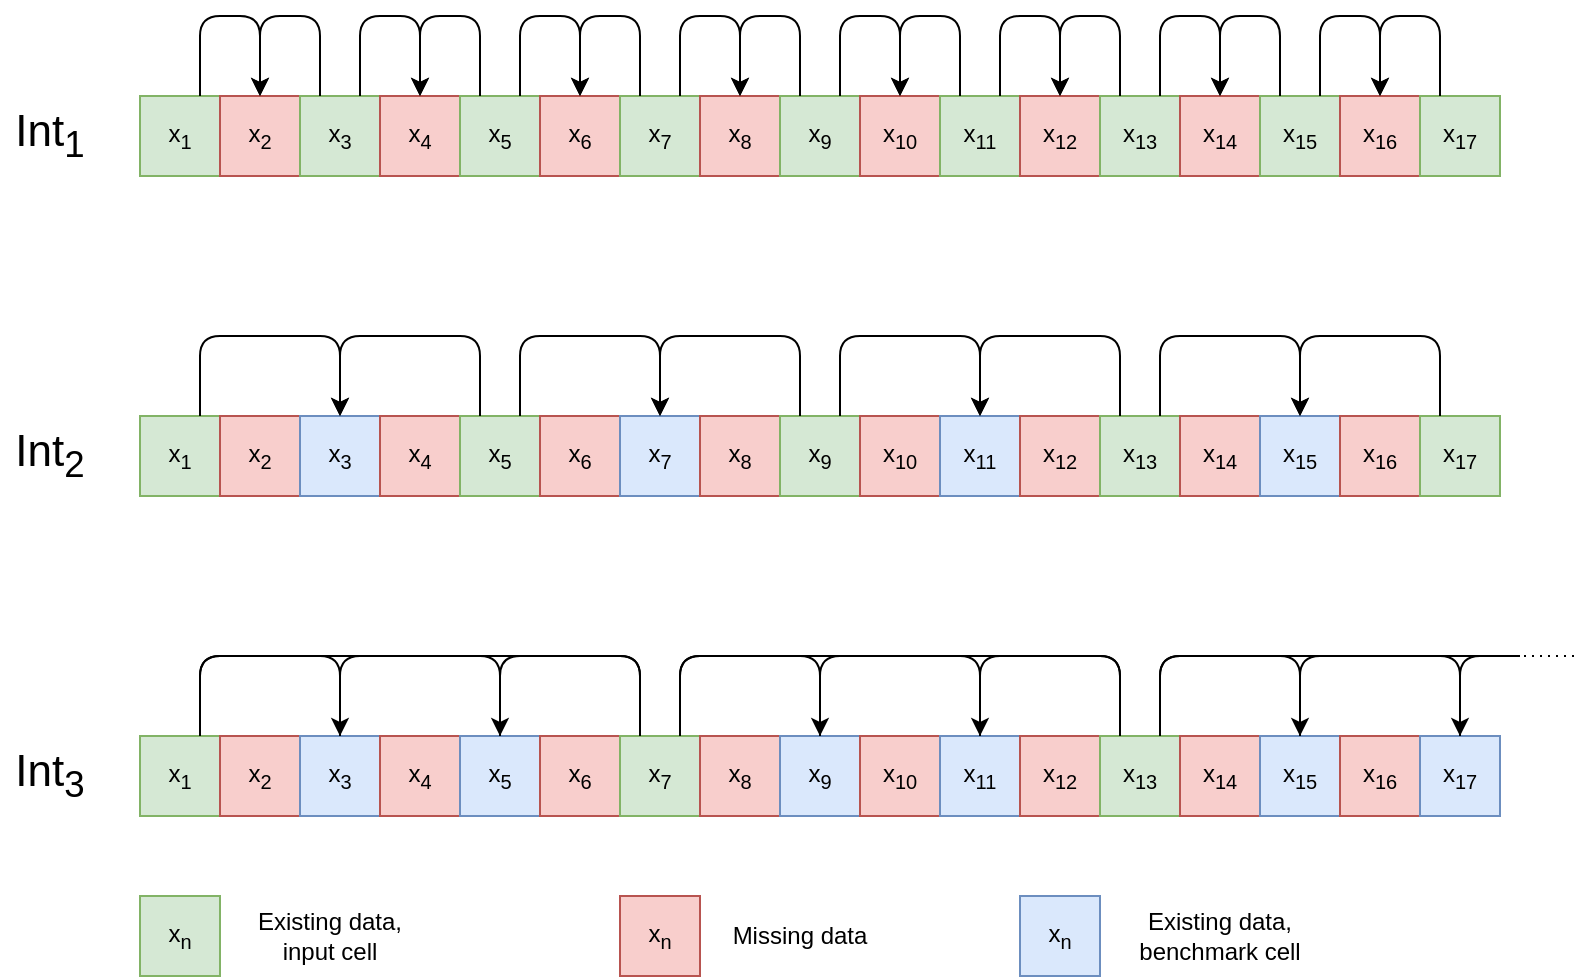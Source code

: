 <mxfile version="13.6.9" type="github">
  <diagram id="dp9czsK7ot9Na1DZZS66" name="Page-1">
    <mxGraphModel dx="1185" dy="736" grid="1" gridSize="10" guides="1" tooltips="1" connect="1" arrows="1" fold="1" page="1" pageScale="1" pageWidth="850" pageHeight="1100" math="0" shadow="0">
      <root>
        <mxCell id="0" />
        <mxCell id="1" parent="0" />
        <mxCell id="3GAu-c_WU69IqrAmxZl3-1" value="x&lt;sub&gt;1&lt;/sub&gt;" style="rounded=0;whiteSpace=wrap;html=1;fillColor=#d5e8d4;strokeColor=#82b366;" vertex="1" parent="1">
          <mxGeometry x="80" y="80" width="40" height="40" as="geometry" />
        </mxCell>
        <mxCell id="3GAu-c_WU69IqrAmxZl3-2" value="x&lt;sub&gt;2&lt;/sub&gt;" style="rounded=0;whiteSpace=wrap;html=1;fillColor=#f8cecc;strokeColor=#b85450;" vertex="1" parent="1">
          <mxGeometry x="120" y="80" width="40" height="40" as="geometry" />
        </mxCell>
        <mxCell id="3GAu-c_WU69IqrAmxZl3-3" value="x&lt;sub&gt;3&lt;/sub&gt;" style="rounded=0;whiteSpace=wrap;html=1;fillColor=#d5e8d4;strokeColor=#82b366;" vertex="1" parent="1">
          <mxGeometry x="160" y="80" width="40" height="40" as="geometry" />
        </mxCell>
        <mxCell id="3GAu-c_WU69IqrAmxZl3-4" value="x&lt;sub&gt;4&lt;/sub&gt;" style="rounded=0;whiteSpace=wrap;html=1;fillColor=#f8cecc;strokeColor=#b85450;" vertex="1" parent="1">
          <mxGeometry x="200" y="80" width="40" height="40" as="geometry" />
        </mxCell>
        <mxCell id="3GAu-c_WU69IqrAmxZl3-5" value="x&lt;sub&gt;5&lt;/sub&gt;" style="rounded=0;whiteSpace=wrap;html=1;fillColor=#d5e8d4;strokeColor=#82b366;" vertex="1" parent="1">
          <mxGeometry x="240" y="80" width="40" height="40" as="geometry" />
        </mxCell>
        <mxCell id="3GAu-c_WU69IqrAmxZl3-6" value="x&lt;sub&gt;6&lt;/sub&gt;" style="rounded=0;whiteSpace=wrap;html=1;fillColor=#f8cecc;strokeColor=#b85450;" vertex="1" parent="1">
          <mxGeometry x="280" y="80" width="40" height="40" as="geometry" />
        </mxCell>
        <mxCell id="3GAu-c_WU69IqrAmxZl3-7" value="x&lt;sub&gt;7&lt;/sub&gt;" style="rounded=0;whiteSpace=wrap;html=1;fillColor=#d5e8d4;strokeColor=#82b366;" vertex="1" parent="1">
          <mxGeometry x="320" y="80" width="40" height="40" as="geometry" />
        </mxCell>
        <mxCell id="3GAu-c_WU69IqrAmxZl3-8" value="x&lt;sub&gt;8&lt;/sub&gt;" style="rounded=0;whiteSpace=wrap;html=1;fillColor=#f8cecc;strokeColor=#b85450;" vertex="1" parent="1">
          <mxGeometry x="360" y="80" width="40" height="40" as="geometry" />
        </mxCell>
        <mxCell id="3GAu-c_WU69IqrAmxZl3-9" value="x&lt;sub&gt;9&lt;/sub&gt;" style="rounded=0;whiteSpace=wrap;html=1;fillColor=#d5e8d4;strokeColor=#82b366;" vertex="1" parent="1">
          <mxGeometry x="400" y="80" width="40" height="40" as="geometry" />
        </mxCell>
        <mxCell id="3GAu-c_WU69IqrAmxZl3-10" value="x&lt;sub&gt;10&lt;/sub&gt;" style="rounded=0;whiteSpace=wrap;html=1;fillColor=#f8cecc;strokeColor=#b85450;" vertex="1" parent="1">
          <mxGeometry x="440" y="80" width="40" height="40" as="geometry" />
        </mxCell>
        <mxCell id="3GAu-c_WU69IqrAmxZl3-11" value="x&lt;sub&gt;11&lt;/sub&gt;" style="rounded=0;whiteSpace=wrap;html=1;fillColor=#d5e8d4;strokeColor=#82b366;" vertex="1" parent="1">
          <mxGeometry x="480" y="80" width="40" height="40" as="geometry" />
        </mxCell>
        <mxCell id="3GAu-c_WU69IqrAmxZl3-12" value="x&lt;sub&gt;12&lt;/sub&gt;" style="rounded=0;whiteSpace=wrap;html=1;fillColor=#f8cecc;strokeColor=#b85450;" vertex="1" parent="1">
          <mxGeometry x="520" y="80" width="40" height="40" as="geometry" />
        </mxCell>
        <mxCell id="3GAu-c_WU69IqrAmxZl3-13" value="x&lt;sub&gt;13&lt;/sub&gt;" style="rounded=0;whiteSpace=wrap;html=1;fillColor=#d5e8d4;strokeColor=#82b366;" vertex="1" parent="1">
          <mxGeometry x="560" y="80" width="40" height="40" as="geometry" />
        </mxCell>
        <mxCell id="3GAu-c_WU69IqrAmxZl3-14" value="x&lt;sub&gt;14&lt;/sub&gt;" style="rounded=0;whiteSpace=wrap;html=1;fillColor=#f8cecc;strokeColor=#b85450;" vertex="1" parent="1">
          <mxGeometry x="600" y="80" width="40" height="40" as="geometry" />
        </mxCell>
        <mxCell id="3GAu-c_WU69IqrAmxZl3-15" value="x&lt;sub&gt;15&lt;/sub&gt;" style="rounded=0;whiteSpace=wrap;html=1;fillColor=#d5e8d4;strokeColor=#82b366;" vertex="1" parent="1">
          <mxGeometry x="640" y="80" width="40" height="40" as="geometry" />
        </mxCell>
        <mxCell id="3GAu-c_WU69IqrAmxZl3-20" value="" style="endArrow=classic;startArrow=none;html=1;startFill=0;endFill=1;exitX=0.75;exitY=0;exitDx=0;exitDy=0;" edge="1" parent="1" source="3GAu-c_WU69IqrAmxZl3-1">
          <mxGeometry width="50" height="50" relative="1" as="geometry">
            <mxPoint x="100" y="80" as="sourcePoint" />
            <mxPoint x="140" y="80" as="targetPoint" />
            <Array as="points">
              <mxPoint x="110" y="40" />
              <mxPoint x="140" y="40" />
            </Array>
          </mxGeometry>
        </mxCell>
        <mxCell id="3GAu-c_WU69IqrAmxZl3-21" value="" style="endArrow=none;startArrow=classic;html=1;startFill=1;endFill=0;entryX=0.25;entryY=0;entryDx=0;entryDy=0;" edge="1" parent="1" target="3GAu-c_WU69IqrAmxZl3-3">
          <mxGeometry width="50" height="50" relative="1" as="geometry">
            <mxPoint x="140" y="80" as="sourcePoint" />
            <mxPoint x="180" y="80" as="targetPoint" />
            <Array as="points">
              <mxPoint x="140" y="40" />
              <mxPoint x="170" y="40" />
            </Array>
          </mxGeometry>
        </mxCell>
        <mxCell id="3GAu-c_WU69IqrAmxZl3-22" value="" style="endArrow=classic;startArrow=none;html=1;startFill=0;endFill=1;exitX=0.75;exitY=0;exitDx=0;exitDy=0;" edge="1" parent="1">
          <mxGeometry width="50" height="50" relative="1" as="geometry">
            <mxPoint x="190" y="80" as="sourcePoint" />
            <mxPoint x="220" y="80" as="targetPoint" />
            <Array as="points">
              <mxPoint x="190" y="40" />
              <mxPoint x="220" y="40" />
            </Array>
          </mxGeometry>
        </mxCell>
        <mxCell id="3GAu-c_WU69IqrAmxZl3-23" value="" style="endArrow=none;startArrow=classic;html=1;startFill=1;endFill=0;entryX=0.25;entryY=0;entryDx=0;entryDy=0;" edge="1" parent="1">
          <mxGeometry width="50" height="50" relative="1" as="geometry">
            <mxPoint x="220" y="80" as="sourcePoint" />
            <mxPoint x="250.0" y="80" as="targetPoint" />
            <Array as="points">
              <mxPoint x="220" y="40" />
              <mxPoint x="250" y="40" />
            </Array>
          </mxGeometry>
        </mxCell>
        <mxCell id="3GAu-c_WU69IqrAmxZl3-24" value="" style="endArrow=classic;startArrow=none;html=1;startFill=0;endFill=1;exitX=0.75;exitY=0;exitDx=0;exitDy=0;" edge="1" parent="1">
          <mxGeometry width="50" height="50" relative="1" as="geometry">
            <mxPoint x="270" y="80" as="sourcePoint" />
            <mxPoint x="300" y="80" as="targetPoint" />
            <Array as="points">
              <mxPoint x="270" y="40" />
              <mxPoint x="300" y="40" />
            </Array>
          </mxGeometry>
        </mxCell>
        <mxCell id="3GAu-c_WU69IqrAmxZl3-25" value="" style="endArrow=none;startArrow=classic;html=1;startFill=1;endFill=0;entryX=0.25;entryY=0;entryDx=0;entryDy=0;" edge="1" parent="1">
          <mxGeometry width="50" height="50" relative="1" as="geometry">
            <mxPoint x="300" y="80" as="sourcePoint" />
            <mxPoint x="330.0" y="80" as="targetPoint" />
            <Array as="points">
              <mxPoint x="300" y="40" />
              <mxPoint x="330" y="40" />
            </Array>
          </mxGeometry>
        </mxCell>
        <mxCell id="3GAu-c_WU69IqrAmxZl3-26" value="" style="endArrow=classic;startArrow=none;html=1;startFill=0;endFill=1;exitX=0.75;exitY=0;exitDx=0;exitDy=0;" edge="1" parent="1">
          <mxGeometry width="50" height="50" relative="1" as="geometry">
            <mxPoint x="350" y="80" as="sourcePoint" />
            <mxPoint x="380" y="80" as="targetPoint" />
            <Array as="points">
              <mxPoint x="350" y="40" />
              <mxPoint x="380" y="40" />
            </Array>
          </mxGeometry>
        </mxCell>
        <mxCell id="3GAu-c_WU69IqrAmxZl3-27" value="" style="endArrow=none;startArrow=classic;html=1;startFill=1;endFill=0;entryX=0.25;entryY=0;entryDx=0;entryDy=0;" edge="1" parent="1">
          <mxGeometry width="50" height="50" relative="1" as="geometry">
            <mxPoint x="380" y="80" as="sourcePoint" />
            <mxPoint x="410.0" y="80" as="targetPoint" />
            <Array as="points">
              <mxPoint x="380" y="40" />
              <mxPoint x="410" y="40" />
            </Array>
          </mxGeometry>
        </mxCell>
        <mxCell id="3GAu-c_WU69IqrAmxZl3-28" value="" style="endArrow=classic;startArrow=none;html=1;startFill=0;endFill=1;exitX=0.75;exitY=0;exitDx=0;exitDy=0;" edge="1" parent="1">
          <mxGeometry width="50" height="50" relative="1" as="geometry">
            <mxPoint x="430" y="80" as="sourcePoint" />
            <mxPoint x="460" y="80" as="targetPoint" />
            <Array as="points">
              <mxPoint x="430" y="40" />
              <mxPoint x="460" y="40" />
            </Array>
          </mxGeometry>
        </mxCell>
        <mxCell id="3GAu-c_WU69IqrAmxZl3-29" value="" style="endArrow=none;startArrow=classic;html=1;startFill=1;endFill=0;entryX=0.25;entryY=0;entryDx=0;entryDy=0;" edge="1" parent="1">
          <mxGeometry width="50" height="50" relative="1" as="geometry">
            <mxPoint x="460" y="80" as="sourcePoint" />
            <mxPoint x="490.0" y="80" as="targetPoint" />
            <Array as="points">
              <mxPoint x="460" y="40" />
              <mxPoint x="490" y="40" />
            </Array>
          </mxGeometry>
        </mxCell>
        <mxCell id="3GAu-c_WU69IqrAmxZl3-30" value="" style="endArrow=classic;startArrow=none;html=1;startFill=0;endFill=1;exitX=0.75;exitY=0;exitDx=0;exitDy=0;" edge="1" parent="1">
          <mxGeometry width="50" height="50" relative="1" as="geometry">
            <mxPoint x="510" y="80" as="sourcePoint" />
            <mxPoint x="540" y="80" as="targetPoint" />
            <Array as="points">
              <mxPoint x="510" y="40" />
              <mxPoint x="540" y="40" />
            </Array>
          </mxGeometry>
        </mxCell>
        <mxCell id="3GAu-c_WU69IqrAmxZl3-31" value="" style="endArrow=none;startArrow=classic;html=1;startFill=1;endFill=0;entryX=0.25;entryY=0;entryDx=0;entryDy=0;" edge="1" parent="1">
          <mxGeometry width="50" height="50" relative="1" as="geometry">
            <mxPoint x="540" y="80" as="sourcePoint" />
            <mxPoint x="570" y="80" as="targetPoint" />
            <Array as="points">
              <mxPoint x="540" y="40" />
              <mxPoint x="570" y="40" />
            </Array>
          </mxGeometry>
        </mxCell>
        <mxCell id="3GAu-c_WU69IqrAmxZl3-32" value="" style="endArrow=classic;startArrow=none;html=1;startFill=0;endFill=1;exitX=0.75;exitY=0;exitDx=0;exitDy=0;" edge="1" parent="1">
          <mxGeometry width="50" height="50" relative="1" as="geometry">
            <mxPoint x="590" y="80" as="sourcePoint" />
            <mxPoint x="620" y="80" as="targetPoint" />
            <Array as="points">
              <mxPoint x="590" y="40" />
              <mxPoint x="620" y="40" />
            </Array>
          </mxGeometry>
        </mxCell>
        <mxCell id="3GAu-c_WU69IqrAmxZl3-33" value="" style="endArrow=none;startArrow=classic;html=1;startFill=1;endFill=0;entryX=0.25;entryY=0;entryDx=0;entryDy=0;" edge="1" parent="1">
          <mxGeometry width="50" height="50" relative="1" as="geometry">
            <mxPoint x="620" y="80" as="sourcePoint" />
            <mxPoint x="650" y="80" as="targetPoint" />
            <Array as="points">
              <mxPoint x="620" y="40" />
              <mxPoint x="650" y="40" />
            </Array>
          </mxGeometry>
        </mxCell>
        <mxCell id="3GAu-c_WU69IqrAmxZl3-42" value="x&lt;sub&gt;16&lt;/sub&gt;" style="rounded=0;whiteSpace=wrap;html=1;fillColor=#f8cecc;strokeColor=#b85450;" vertex="1" parent="1">
          <mxGeometry x="680" y="80" width="40" height="40" as="geometry" />
        </mxCell>
        <mxCell id="3GAu-c_WU69IqrAmxZl3-44" value="x&lt;sub&gt;17&lt;/sub&gt;" style="rounded=0;whiteSpace=wrap;html=1;fillColor=#d5e8d4;strokeColor=#82b366;" vertex="1" parent="1">
          <mxGeometry x="720" y="80" width="40" height="40" as="geometry" />
        </mxCell>
        <mxCell id="3GAu-c_WU69IqrAmxZl3-45" value="" style="endArrow=classic;startArrow=none;html=1;startFill=0;endFill=1;exitX=0.75;exitY=0;exitDx=0;exitDy=0;" edge="1" parent="1">
          <mxGeometry width="50" height="50" relative="1" as="geometry">
            <mxPoint x="670" y="80" as="sourcePoint" />
            <mxPoint x="700" y="80" as="targetPoint" />
            <Array as="points">
              <mxPoint x="670" y="40" />
              <mxPoint x="700" y="40" />
            </Array>
          </mxGeometry>
        </mxCell>
        <mxCell id="3GAu-c_WU69IqrAmxZl3-46" value="" style="endArrow=none;startArrow=classic;html=1;startFill=1;endFill=0;entryX=0.25;entryY=0;entryDx=0;entryDy=0;" edge="1" parent="1">
          <mxGeometry width="50" height="50" relative="1" as="geometry">
            <mxPoint x="700" y="80" as="sourcePoint" />
            <mxPoint x="730" y="80" as="targetPoint" />
            <Array as="points">
              <mxPoint x="700" y="40" />
              <mxPoint x="730" y="40" />
            </Array>
          </mxGeometry>
        </mxCell>
        <mxCell id="3GAu-c_WU69IqrAmxZl3-52" value="x&lt;sub&gt;1&lt;/sub&gt;" style="rounded=0;whiteSpace=wrap;html=1;fillColor=#d5e8d4;strokeColor=#82b366;" vertex="1" parent="1">
          <mxGeometry x="80" y="240" width="40" height="40" as="geometry" />
        </mxCell>
        <mxCell id="3GAu-c_WU69IqrAmxZl3-53" value="x&lt;sub&gt;2&lt;/sub&gt;" style="rounded=0;whiteSpace=wrap;html=1;fillColor=#f8cecc;strokeColor=#b85450;" vertex="1" parent="1">
          <mxGeometry x="120" y="240" width="40" height="40" as="geometry" />
        </mxCell>
        <mxCell id="3GAu-c_WU69IqrAmxZl3-54" value="x&lt;sub&gt;3&lt;/sub&gt;" style="rounded=0;whiteSpace=wrap;html=1;fillColor=#dae8fc;strokeColor=#6c8ebf;" vertex="1" parent="1">
          <mxGeometry x="160" y="240" width="40" height="40" as="geometry" />
        </mxCell>
        <mxCell id="3GAu-c_WU69IqrAmxZl3-55" value="x&lt;sub&gt;4&lt;/sub&gt;" style="rounded=0;whiteSpace=wrap;html=1;fillColor=#f8cecc;strokeColor=#b85450;" vertex="1" parent="1">
          <mxGeometry x="200" y="240" width="40" height="40" as="geometry" />
        </mxCell>
        <mxCell id="3GAu-c_WU69IqrAmxZl3-56" value="x&lt;sub&gt;5&lt;/sub&gt;" style="rounded=0;whiteSpace=wrap;html=1;fillColor=#d5e8d4;strokeColor=#82b366;" vertex="1" parent="1">
          <mxGeometry x="240" y="240" width="40" height="40" as="geometry" />
        </mxCell>
        <mxCell id="3GAu-c_WU69IqrAmxZl3-57" value="x&lt;sub&gt;6&lt;/sub&gt;" style="rounded=0;whiteSpace=wrap;html=1;fillColor=#f8cecc;strokeColor=#b85450;" vertex="1" parent="1">
          <mxGeometry x="280" y="240" width="40" height="40" as="geometry" />
        </mxCell>
        <mxCell id="3GAu-c_WU69IqrAmxZl3-58" value="x&lt;sub&gt;7&lt;/sub&gt;" style="rounded=0;whiteSpace=wrap;html=1;fillColor=#dae8fc;strokeColor=#6c8ebf;" vertex="1" parent="1">
          <mxGeometry x="320" y="240" width="40" height="40" as="geometry" />
        </mxCell>
        <mxCell id="3GAu-c_WU69IqrAmxZl3-59" value="x&lt;sub&gt;8&lt;/sub&gt;" style="rounded=0;whiteSpace=wrap;html=1;fillColor=#f8cecc;strokeColor=#b85450;" vertex="1" parent="1">
          <mxGeometry x="360" y="240" width="40" height="40" as="geometry" />
        </mxCell>
        <mxCell id="3GAu-c_WU69IqrAmxZl3-60" value="x&lt;sub&gt;9&lt;/sub&gt;" style="rounded=0;whiteSpace=wrap;html=1;fillColor=#d5e8d4;strokeColor=#82b366;" vertex="1" parent="1">
          <mxGeometry x="400" y="240" width="40" height="40" as="geometry" />
        </mxCell>
        <mxCell id="3GAu-c_WU69IqrAmxZl3-61" value="x&lt;sub&gt;10&lt;/sub&gt;" style="rounded=0;whiteSpace=wrap;html=1;fillColor=#f8cecc;strokeColor=#b85450;" vertex="1" parent="1">
          <mxGeometry x="440" y="240" width="40" height="40" as="geometry" />
        </mxCell>
        <mxCell id="3GAu-c_WU69IqrAmxZl3-62" value="x&lt;sub&gt;11&lt;/sub&gt;" style="rounded=0;whiteSpace=wrap;html=1;fillColor=#dae8fc;strokeColor=#6c8ebf;" vertex="1" parent="1">
          <mxGeometry x="480" y="240" width="40" height="40" as="geometry" />
        </mxCell>
        <mxCell id="3GAu-c_WU69IqrAmxZl3-63" value="x&lt;sub&gt;12&lt;/sub&gt;" style="rounded=0;whiteSpace=wrap;html=1;fillColor=#f8cecc;strokeColor=#b85450;" vertex="1" parent="1">
          <mxGeometry x="520" y="240" width="40" height="40" as="geometry" />
        </mxCell>
        <mxCell id="3GAu-c_WU69IqrAmxZl3-64" value="x&lt;sub&gt;13&lt;/sub&gt;" style="rounded=0;whiteSpace=wrap;html=1;fillColor=#d5e8d4;strokeColor=#82b366;" vertex="1" parent="1">
          <mxGeometry x="560" y="240" width="40" height="40" as="geometry" />
        </mxCell>
        <mxCell id="3GAu-c_WU69IqrAmxZl3-65" value="x&lt;sub&gt;14&lt;/sub&gt;" style="rounded=0;whiteSpace=wrap;html=1;fillColor=#f8cecc;strokeColor=#b85450;" vertex="1" parent="1">
          <mxGeometry x="600" y="240" width="40" height="40" as="geometry" />
        </mxCell>
        <mxCell id="3GAu-c_WU69IqrAmxZl3-66" value="x&lt;sub&gt;15&lt;/sub&gt;" style="rounded=0;whiteSpace=wrap;html=1;fillColor=#dae8fc;strokeColor=#6c8ebf;" vertex="1" parent="1">
          <mxGeometry x="640" y="240" width="40" height="40" as="geometry" />
        </mxCell>
        <mxCell id="3GAu-c_WU69IqrAmxZl3-81" value="x&lt;sub&gt;16&lt;/sub&gt;" style="rounded=0;whiteSpace=wrap;html=1;fillColor=#f8cecc;strokeColor=#b85450;" vertex="1" parent="1">
          <mxGeometry x="680" y="240" width="40" height="40" as="geometry" />
        </mxCell>
        <mxCell id="3GAu-c_WU69IqrAmxZl3-82" value="x&lt;sub&gt;17&lt;/sub&gt;" style="rounded=0;whiteSpace=wrap;html=1;fillColor=#d5e8d4;strokeColor=#82b366;" vertex="1" parent="1">
          <mxGeometry x="720" y="240" width="40" height="40" as="geometry" />
        </mxCell>
        <mxCell id="3GAu-c_WU69IqrAmxZl3-85" value="" style="endArrow=classic;startArrow=none;html=1;startFill=0;endFill=1;exitX=0.75;exitY=0;exitDx=0;exitDy=0;entryX=0.5;entryY=0;entryDx=0;entryDy=0;" edge="1" parent="1" source="3GAu-c_WU69IqrAmxZl3-52">
          <mxGeometry width="50" height="50" relative="1" as="geometry">
            <mxPoint x="100" y="240" as="sourcePoint" />
            <mxPoint x="180" y="240" as="targetPoint" />
            <Array as="points">
              <mxPoint x="110" y="200" />
              <mxPoint x="180" y="200" />
            </Array>
          </mxGeometry>
        </mxCell>
        <mxCell id="3GAu-c_WU69IqrAmxZl3-86" value="" style="endArrow=none;startArrow=classic;html=1;startFill=1;endFill=0;entryX=0.25;entryY=0;entryDx=0;entryDy=0;exitX=0.5;exitY=0;exitDx=0;exitDy=0;" edge="1" parent="1" target="3GAu-c_WU69IqrAmxZl3-56">
          <mxGeometry width="50" height="50" relative="1" as="geometry">
            <mxPoint x="180" y="240" as="sourcePoint" />
            <mxPoint x="260" y="240" as="targetPoint" />
            <Array as="points">
              <mxPoint x="180" y="200" />
              <mxPoint x="250" y="200" />
            </Array>
          </mxGeometry>
        </mxCell>
        <mxCell id="3GAu-c_WU69IqrAmxZl3-87" value="" style="endArrow=classic;startArrow=none;html=1;startFill=0;endFill=1;exitX=0.75;exitY=0;exitDx=0;exitDy=0;entryX=0.5;entryY=0;entryDx=0;entryDy=0;" edge="1" parent="1">
          <mxGeometry width="50" height="50" relative="1" as="geometry">
            <mxPoint x="270" y="240" as="sourcePoint" />
            <mxPoint x="340" y="240" as="targetPoint" />
            <Array as="points">
              <mxPoint x="270" y="200" />
              <mxPoint x="340" y="200" />
            </Array>
          </mxGeometry>
        </mxCell>
        <mxCell id="3GAu-c_WU69IqrAmxZl3-88" value="" style="endArrow=none;startArrow=classic;html=1;startFill=1;endFill=0;entryX=0.25;entryY=0;entryDx=0;entryDy=0;exitX=0.5;exitY=0;exitDx=0;exitDy=0;" edge="1" parent="1">
          <mxGeometry width="50" height="50" relative="1" as="geometry">
            <mxPoint x="340" y="240" as="sourcePoint" />
            <mxPoint x="410" y="240" as="targetPoint" />
            <Array as="points">
              <mxPoint x="340" y="200" />
              <mxPoint x="410" y="200" />
            </Array>
          </mxGeometry>
        </mxCell>
        <mxCell id="3GAu-c_WU69IqrAmxZl3-89" value="" style="endArrow=classic;startArrow=none;html=1;startFill=0;endFill=1;exitX=0.75;exitY=0;exitDx=0;exitDy=0;entryX=0.5;entryY=0;entryDx=0;entryDy=0;" edge="1" parent="1">
          <mxGeometry width="50" height="50" relative="1" as="geometry">
            <mxPoint x="430" y="240" as="sourcePoint" />
            <mxPoint x="500" y="240" as="targetPoint" />
            <Array as="points">
              <mxPoint x="430" y="200" />
              <mxPoint x="500" y="200" />
            </Array>
          </mxGeometry>
        </mxCell>
        <mxCell id="3GAu-c_WU69IqrAmxZl3-90" value="" style="endArrow=none;startArrow=classic;html=1;startFill=1;endFill=0;entryX=0.25;entryY=0;entryDx=0;entryDy=0;exitX=0.5;exitY=0;exitDx=0;exitDy=0;" edge="1" parent="1">
          <mxGeometry width="50" height="50" relative="1" as="geometry">
            <mxPoint x="500" y="240" as="sourcePoint" />
            <mxPoint x="570" y="240" as="targetPoint" />
            <Array as="points">
              <mxPoint x="500" y="200" />
              <mxPoint x="570" y="200" />
            </Array>
          </mxGeometry>
        </mxCell>
        <mxCell id="3GAu-c_WU69IqrAmxZl3-91" value="" style="endArrow=classic;startArrow=none;html=1;startFill=0;endFill=1;exitX=0.75;exitY=0;exitDx=0;exitDy=0;entryX=0.5;entryY=0;entryDx=0;entryDy=0;" edge="1" parent="1">
          <mxGeometry width="50" height="50" relative="1" as="geometry">
            <mxPoint x="590" y="240" as="sourcePoint" />
            <mxPoint x="660" y="240" as="targetPoint" />
            <Array as="points">
              <mxPoint x="590" y="200" />
              <mxPoint x="660" y="200" />
            </Array>
          </mxGeometry>
        </mxCell>
        <mxCell id="3GAu-c_WU69IqrAmxZl3-92" value="" style="endArrow=none;startArrow=classic;html=1;startFill=1;endFill=0;entryX=0.25;entryY=0;entryDx=0;entryDy=0;exitX=0.5;exitY=0;exitDx=0;exitDy=0;" edge="1" parent="1">
          <mxGeometry width="50" height="50" relative="1" as="geometry">
            <mxPoint x="660" y="240" as="sourcePoint" />
            <mxPoint x="730" y="240" as="targetPoint" />
            <Array as="points">
              <mxPoint x="660" y="200" />
              <mxPoint x="730" y="200" />
            </Array>
          </mxGeometry>
        </mxCell>
        <mxCell id="3GAu-c_WU69IqrAmxZl3-99" value="x&lt;sub&gt;1&lt;/sub&gt;" style="rounded=0;whiteSpace=wrap;html=1;fillColor=#d5e8d4;strokeColor=#82b366;" vertex="1" parent="1">
          <mxGeometry x="80" y="400" width="40" height="40" as="geometry" />
        </mxCell>
        <mxCell id="3GAu-c_WU69IqrAmxZl3-100" value="x&lt;sub&gt;2&lt;/sub&gt;" style="rounded=0;whiteSpace=wrap;html=1;fillColor=#f8cecc;strokeColor=#b85450;" vertex="1" parent="1">
          <mxGeometry x="120" y="400" width="40" height="40" as="geometry" />
        </mxCell>
        <mxCell id="3GAu-c_WU69IqrAmxZl3-101" value="x&lt;sub&gt;3&lt;/sub&gt;" style="rounded=0;whiteSpace=wrap;html=1;fillColor=#dae8fc;strokeColor=#6c8ebf;" vertex="1" parent="1">
          <mxGeometry x="160" y="400" width="40" height="40" as="geometry" />
        </mxCell>
        <mxCell id="3GAu-c_WU69IqrAmxZl3-102" value="x&lt;sub&gt;4&lt;/sub&gt;" style="rounded=0;whiteSpace=wrap;html=1;fillColor=#f8cecc;strokeColor=#b85450;" vertex="1" parent="1">
          <mxGeometry x="200" y="400" width="40" height="40" as="geometry" />
        </mxCell>
        <mxCell id="3GAu-c_WU69IqrAmxZl3-103" value="x&lt;sub&gt;5&lt;/sub&gt;" style="rounded=0;whiteSpace=wrap;html=1;fillColor=#dae8fc;strokeColor=#6c8ebf;" vertex="1" parent="1">
          <mxGeometry x="240" y="400" width="40" height="40" as="geometry" />
        </mxCell>
        <mxCell id="3GAu-c_WU69IqrAmxZl3-104" value="x&lt;sub&gt;6&lt;/sub&gt;" style="rounded=0;whiteSpace=wrap;html=1;fillColor=#f8cecc;strokeColor=#b85450;" vertex="1" parent="1">
          <mxGeometry x="280" y="400" width="40" height="40" as="geometry" />
        </mxCell>
        <mxCell id="3GAu-c_WU69IqrAmxZl3-105" value="x&lt;sub&gt;7&lt;/sub&gt;" style="rounded=0;whiteSpace=wrap;html=1;fillColor=#d5e8d4;strokeColor=#82b366;" vertex="1" parent="1">
          <mxGeometry x="320" y="400" width="40" height="40" as="geometry" />
        </mxCell>
        <mxCell id="3GAu-c_WU69IqrAmxZl3-106" value="x&lt;sub&gt;8&lt;/sub&gt;" style="rounded=0;whiteSpace=wrap;html=1;fillColor=#f8cecc;strokeColor=#b85450;" vertex="1" parent="1">
          <mxGeometry x="360" y="400" width="40" height="40" as="geometry" />
        </mxCell>
        <mxCell id="3GAu-c_WU69IqrAmxZl3-107" value="x&lt;sub&gt;9&lt;/sub&gt;" style="rounded=0;whiteSpace=wrap;html=1;fillColor=#dae8fc;strokeColor=#6c8ebf;" vertex="1" parent="1">
          <mxGeometry x="400" y="400" width="40" height="40" as="geometry" />
        </mxCell>
        <mxCell id="3GAu-c_WU69IqrAmxZl3-108" value="x&lt;sub&gt;10&lt;/sub&gt;" style="rounded=0;whiteSpace=wrap;html=1;fillColor=#f8cecc;strokeColor=#b85450;" vertex="1" parent="1">
          <mxGeometry x="440" y="400" width="40" height="40" as="geometry" />
        </mxCell>
        <mxCell id="3GAu-c_WU69IqrAmxZl3-109" value="x&lt;sub&gt;11&lt;/sub&gt;" style="rounded=0;whiteSpace=wrap;html=1;fillColor=#dae8fc;strokeColor=#6c8ebf;" vertex="1" parent="1">
          <mxGeometry x="480" y="400" width="40" height="40" as="geometry" />
        </mxCell>
        <mxCell id="3GAu-c_WU69IqrAmxZl3-110" value="x&lt;sub&gt;12&lt;/sub&gt;" style="rounded=0;whiteSpace=wrap;html=1;fillColor=#f8cecc;strokeColor=#b85450;" vertex="1" parent="1">
          <mxGeometry x="520" y="400" width="40" height="40" as="geometry" />
        </mxCell>
        <mxCell id="3GAu-c_WU69IqrAmxZl3-111" value="x&lt;sub&gt;13&lt;/sub&gt;" style="rounded=0;whiteSpace=wrap;html=1;fillColor=#d5e8d4;strokeColor=#82b366;" vertex="1" parent="1">
          <mxGeometry x="560" y="400" width="40" height="40" as="geometry" />
        </mxCell>
        <mxCell id="3GAu-c_WU69IqrAmxZl3-112" value="x&lt;sub&gt;14&lt;/sub&gt;" style="rounded=0;whiteSpace=wrap;html=1;fillColor=#f8cecc;strokeColor=#b85450;" vertex="1" parent="1">
          <mxGeometry x="600" y="400" width="40" height="40" as="geometry" />
        </mxCell>
        <mxCell id="3GAu-c_WU69IqrAmxZl3-113" value="x&lt;sub&gt;15&lt;/sub&gt;" style="rounded=0;whiteSpace=wrap;html=1;fillColor=#dae8fc;strokeColor=#6c8ebf;" vertex="1" parent="1">
          <mxGeometry x="640" y="400" width="40" height="40" as="geometry" />
        </mxCell>
        <mxCell id="3GAu-c_WU69IqrAmxZl3-114" value="x&lt;sub&gt;16&lt;/sub&gt;" style="rounded=0;whiteSpace=wrap;html=1;fillColor=#f8cecc;strokeColor=#b85450;" vertex="1" parent="1">
          <mxGeometry x="680" y="400" width="40" height="40" as="geometry" />
        </mxCell>
        <mxCell id="3GAu-c_WU69IqrAmxZl3-115" value="x&lt;sub&gt;17&lt;/sub&gt;" style="rounded=0;whiteSpace=wrap;html=1;fillColor=#dae8fc;strokeColor=#6c8ebf;" vertex="1" parent="1">
          <mxGeometry x="720" y="400" width="40" height="40" as="geometry" />
        </mxCell>
        <mxCell id="3GAu-c_WU69IqrAmxZl3-116" value="" style="endArrow=classic;startArrow=none;html=1;startFill=0;endFill=1;exitX=0.75;exitY=0;exitDx=0;exitDy=0;entryX=0.5;entryY=0;entryDx=0;entryDy=0;" edge="1" parent="1" source="3GAu-c_WU69IqrAmxZl3-99">
          <mxGeometry width="50" height="50" relative="1" as="geometry">
            <mxPoint x="100" y="400" as="sourcePoint" />
            <mxPoint x="180" y="400" as="targetPoint" />
            <Array as="points">
              <mxPoint x="110" y="360" />
              <mxPoint x="180" y="360" />
            </Array>
          </mxGeometry>
        </mxCell>
        <mxCell id="3GAu-c_WU69IqrAmxZl3-117" value="" style="endArrow=none;startArrow=classic;html=1;startFill=1;endFill=0;entryX=0.25;entryY=0;entryDx=0;entryDy=0;exitX=0.5;exitY=0;exitDx=0;exitDy=0;" edge="1" parent="1" target="3GAu-c_WU69IqrAmxZl3-105" source="3GAu-c_WU69IqrAmxZl3-103">
          <mxGeometry width="50" height="50" relative="1" as="geometry">
            <mxPoint x="180" y="400" as="sourcePoint" />
            <mxPoint x="260" y="400" as="targetPoint" />
            <Array as="points">
              <mxPoint x="260" y="360" />
              <mxPoint x="330" y="360" />
            </Array>
          </mxGeometry>
        </mxCell>
        <mxCell id="3GAu-c_WU69IqrAmxZl3-130" value="" style="endArrow=none;startArrow=none;html=1;startFill=0;endFill=0;entryX=0.25;entryY=0;entryDx=0;entryDy=0;" edge="1" parent="1">
          <mxGeometry width="50" height="50" relative="1" as="geometry">
            <mxPoint x="180" y="400" as="sourcePoint" />
            <mxPoint x="330.0" y="400" as="targetPoint" />
            <Array as="points">
              <mxPoint x="180" y="360" />
              <mxPoint x="330" y="360" />
            </Array>
          </mxGeometry>
        </mxCell>
        <mxCell id="3GAu-c_WU69IqrAmxZl3-131" value="" style="endArrow=none;startArrow=none;html=1;startFill=0;endFill=0;entryX=0.25;entryY=0;entryDx=0;entryDy=0;" edge="1" parent="1">
          <mxGeometry width="50" height="50" relative="1" as="geometry">
            <mxPoint x="110" y="400" as="sourcePoint" />
            <mxPoint x="260.0" y="400" as="targetPoint" />
            <Array as="points">
              <mxPoint x="110" y="360" />
              <mxPoint x="260" y="360" />
            </Array>
          </mxGeometry>
        </mxCell>
        <mxCell id="3GAu-c_WU69IqrAmxZl3-132" value="" style="endArrow=classic;startArrow=none;html=1;startFill=0;endFill=1;exitX=0.75;exitY=0;exitDx=0;exitDy=0;entryX=0.5;entryY=0;entryDx=0;entryDy=0;" edge="1" parent="1">
          <mxGeometry width="50" height="50" relative="1" as="geometry">
            <mxPoint x="350" y="400" as="sourcePoint" />
            <mxPoint x="420" y="400" as="targetPoint" />
            <Array as="points">
              <mxPoint x="350" y="360" />
              <mxPoint x="420" y="360" />
            </Array>
          </mxGeometry>
        </mxCell>
        <mxCell id="3GAu-c_WU69IqrAmxZl3-133" value="" style="endArrow=none;startArrow=classic;html=1;startFill=1;endFill=0;entryX=0.25;entryY=0;entryDx=0;entryDy=0;exitX=0.5;exitY=0;exitDx=0;exitDy=0;" edge="1" parent="1">
          <mxGeometry width="50" height="50" relative="1" as="geometry">
            <mxPoint x="500" y="400" as="sourcePoint" />
            <mxPoint x="570" y="400" as="targetPoint" />
            <Array as="points">
              <mxPoint x="500" y="360" />
              <mxPoint x="570" y="360" />
            </Array>
          </mxGeometry>
        </mxCell>
        <mxCell id="3GAu-c_WU69IqrAmxZl3-134" value="" style="endArrow=none;startArrow=none;html=1;startFill=0;endFill=0;entryX=0.25;entryY=0;entryDx=0;entryDy=0;" edge="1" parent="1">
          <mxGeometry width="50" height="50" relative="1" as="geometry">
            <mxPoint x="420" y="400" as="sourcePoint" />
            <mxPoint x="570" y="400" as="targetPoint" />
            <Array as="points">
              <mxPoint x="420" y="360" />
              <mxPoint x="570" y="360" />
            </Array>
          </mxGeometry>
        </mxCell>
        <mxCell id="3GAu-c_WU69IqrAmxZl3-135" value="" style="endArrow=none;startArrow=none;html=1;startFill=0;endFill=0;entryX=0.25;entryY=0;entryDx=0;entryDy=0;" edge="1" parent="1">
          <mxGeometry width="50" height="50" relative="1" as="geometry">
            <mxPoint x="350" y="400" as="sourcePoint" />
            <mxPoint x="500" y="400" as="targetPoint" />
            <Array as="points">
              <mxPoint x="350" y="360" />
              <mxPoint x="500" y="360" />
            </Array>
          </mxGeometry>
        </mxCell>
        <mxCell id="3GAu-c_WU69IqrAmxZl3-136" value="" style="endArrow=classic;startArrow=none;html=1;startFill=0;endFill=1;exitX=0.75;exitY=0;exitDx=0;exitDy=0;entryX=0.5;entryY=0;entryDx=0;entryDy=0;" edge="1" parent="1">
          <mxGeometry width="50" height="50" relative="1" as="geometry">
            <mxPoint x="590" y="400" as="sourcePoint" />
            <mxPoint x="660" y="400" as="targetPoint" />
            <Array as="points">
              <mxPoint x="590" y="360" />
              <mxPoint x="660" y="360" />
            </Array>
          </mxGeometry>
        </mxCell>
        <mxCell id="3GAu-c_WU69IqrAmxZl3-137" value="" style="endArrow=none;startArrow=classic;html=1;startFill=1;endFill=0;exitX=0.5;exitY=0;exitDx=0;exitDy=0;" edge="1" parent="1">
          <mxGeometry width="50" height="50" relative="1" as="geometry">
            <mxPoint x="740" y="400" as="sourcePoint" />
            <mxPoint x="770" y="360" as="targetPoint" />
            <Array as="points">
              <mxPoint x="740" y="360" />
            </Array>
          </mxGeometry>
        </mxCell>
        <mxCell id="3GAu-c_WU69IqrAmxZl3-138" value="" style="endArrow=none;startArrow=none;html=1;startFill=0;endFill=0;" edge="1" parent="1">
          <mxGeometry width="50" height="50" relative="1" as="geometry">
            <mxPoint x="660" y="400" as="sourcePoint" />
            <mxPoint x="770" y="360" as="targetPoint" />
            <Array as="points">
              <mxPoint x="660" y="360" />
            </Array>
          </mxGeometry>
        </mxCell>
        <mxCell id="3GAu-c_WU69IqrAmxZl3-139" value="" style="endArrow=none;startArrow=none;html=1;startFill=0;endFill=0;entryX=0.25;entryY=0;entryDx=0;entryDy=0;" edge="1" parent="1">
          <mxGeometry width="50" height="50" relative="1" as="geometry">
            <mxPoint x="590" y="400" as="sourcePoint" />
            <mxPoint x="740" y="400" as="targetPoint" />
            <Array as="points">
              <mxPoint x="590" y="360" />
              <mxPoint x="740" y="360" />
            </Array>
          </mxGeometry>
        </mxCell>
        <mxCell id="3GAu-c_WU69IqrAmxZl3-140" value="" style="endArrow=none;dashed=1;html=1;dashPattern=1 3;strokeWidth=1;" edge="1" parent="1">
          <mxGeometry width="50" height="50" relative="1" as="geometry">
            <mxPoint x="760" y="360" as="sourcePoint" />
            <mxPoint x="800" y="360" as="targetPoint" />
          </mxGeometry>
        </mxCell>
        <mxCell id="3GAu-c_WU69IqrAmxZl3-162" value="&lt;font style=&quot;font-size: 22px&quot;&gt;Int&lt;sub&gt;1&lt;/sub&gt;&lt;/font&gt;" style="text;html=1;strokeColor=none;fillColor=none;align=center;verticalAlign=middle;whiteSpace=wrap;rounded=0;" vertex="1" parent="1">
          <mxGeometry x="10" y="90" width="50" height="20" as="geometry" />
        </mxCell>
        <mxCell id="3GAu-c_WU69IqrAmxZl3-164" value="&lt;font style=&quot;font-size: 22px&quot;&gt;Int&lt;sub&gt;2&lt;/sub&gt;&lt;/font&gt;" style="text;html=1;strokeColor=none;fillColor=none;align=center;verticalAlign=middle;whiteSpace=wrap;rounded=0;" vertex="1" parent="1">
          <mxGeometry x="10" y="250" width="50" height="20" as="geometry" />
        </mxCell>
        <mxCell id="3GAu-c_WU69IqrAmxZl3-166" value="&lt;font style=&quot;font-size: 22px&quot;&gt;Int&lt;sub&gt;3&lt;/sub&gt;&lt;/font&gt;" style="text;html=1;strokeColor=none;fillColor=none;align=center;verticalAlign=middle;whiteSpace=wrap;rounded=0;" vertex="1" parent="1">
          <mxGeometry x="10" y="410" width="50" height="20" as="geometry" />
        </mxCell>
        <mxCell id="3GAu-c_WU69IqrAmxZl3-168" value="x&lt;sub&gt;n&lt;/sub&gt;" style="rounded=0;whiteSpace=wrap;html=1;fillColor=#d5e8d4;strokeColor=#82b366;" vertex="1" parent="1">
          <mxGeometry x="80" y="480" width="40" height="40" as="geometry" />
        </mxCell>
        <mxCell id="3GAu-c_WU69IqrAmxZl3-169" value="x&lt;sub&gt;n&lt;/sub&gt;" style="rounded=0;whiteSpace=wrap;html=1;fillColor=#f8cecc;strokeColor=#b85450;" vertex="1" parent="1">
          <mxGeometry x="320" y="480" width="40" height="40" as="geometry" />
        </mxCell>
        <mxCell id="3GAu-c_WU69IqrAmxZl3-170" value="x&lt;sub&gt;n&lt;/sub&gt;" style="rounded=0;whiteSpace=wrap;html=1;fillColor=#dae8fc;strokeColor=#6c8ebf;" vertex="1" parent="1">
          <mxGeometry x="520" y="480" width="40" height="40" as="geometry" />
        </mxCell>
        <mxCell id="3GAu-c_WU69IqrAmxZl3-171" value="Existing data, input cell" style="text;html=1;strokeColor=none;fillColor=none;align=center;verticalAlign=middle;whiteSpace=wrap;rounded=0;" vertex="1" parent="1">
          <mxGeometry x="130" y="490" width="90" height="20" as="geometry" />
        </mxCell>
        <mxCell id="3GAu-c_WU69IqrAmxZl3-172" value="Missing data" style="text;html=1;strokeColor=none;fillColor=none;align=center;verticalAlign=middle;whiteSpace=wrap;rounded=0;" vertex="1" parent="1">
          <mxGeometry x="370" y="490" width="80" height="20" as="geometry" />
        </mxCell>
        <mxCell id="3GAu-c_WU69IqrAmxZl3-173" value="Existing data, benchmark cell" style="text;html=1;strokeColor=none;fillColor=none;align=center;verticalAlign=middle;whiteSpace=wrap;rounded=0;" vertex="1" parent="1">
          <mxGeometry x="575" y="490" width="90" height="20" as="geometry" />
        </mxCell>
      </root>
    </mxGraphModel>
  </diagram>
</mxfile>
